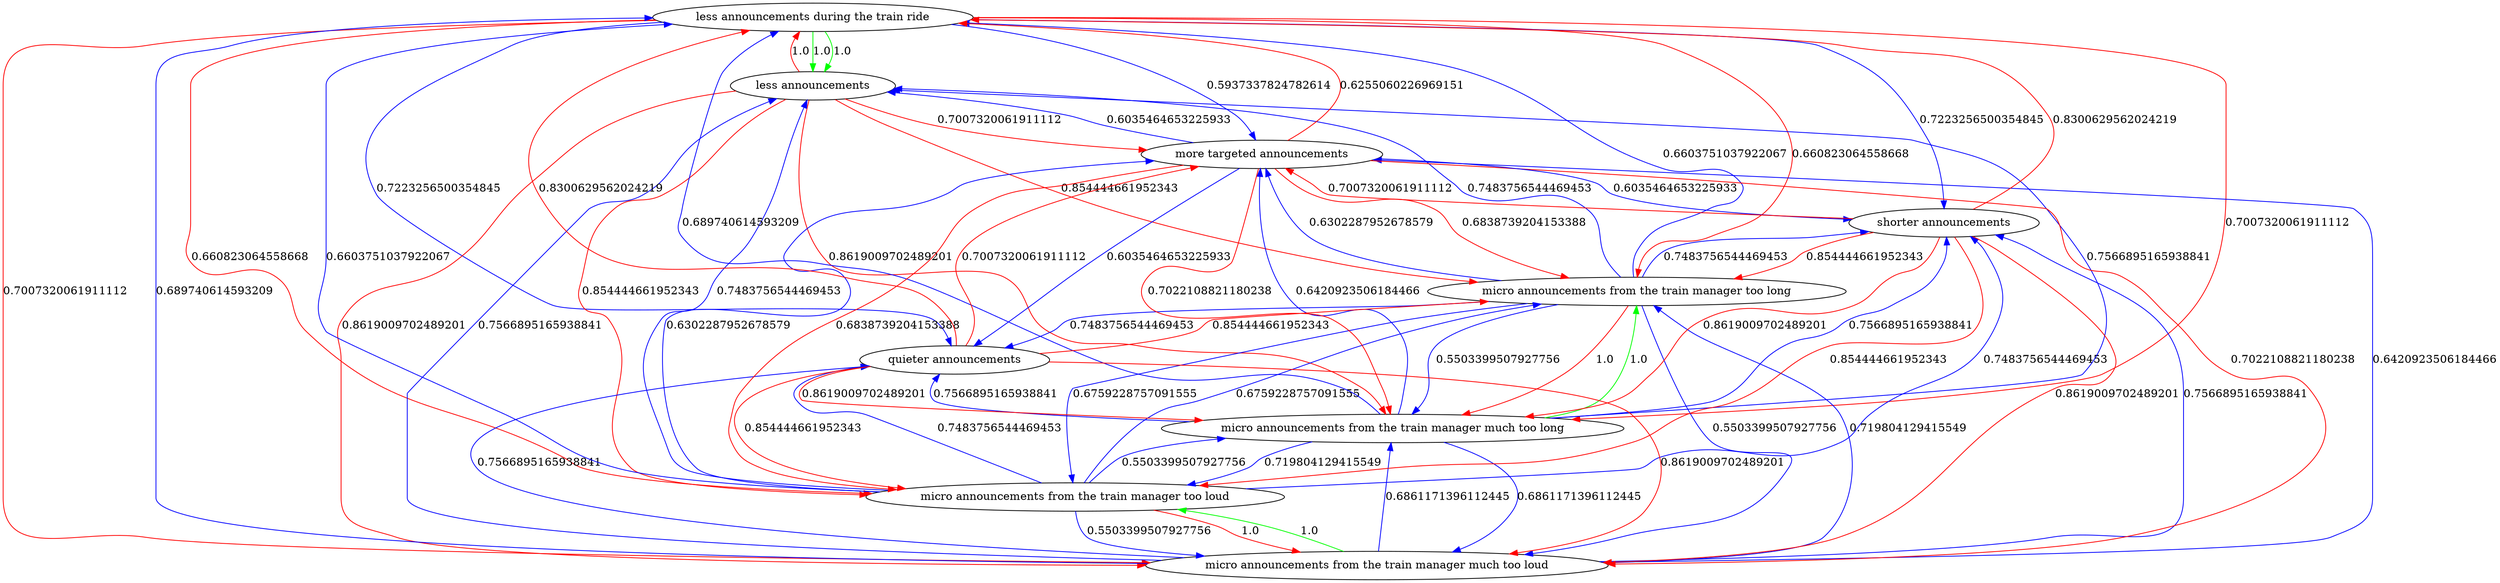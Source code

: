digraph rawGraph {
"less announcements during the train ride";"less announcements";"micro announcements from the train manager much too loud";"micro announcements from the train manager too loud";"micro announcements from the train manager much too long";"micro announcements from the train manager too long";"more targeted announcements";"quieter announcements";"shorter announcements";"less announcements during the train ride" -> "less announcements" [label=1.0] [color=green]
"less announcements during the train ride" -> "less announcements" [label=1.0] [color=green]
"less announcements" -> "less announcements during the train ride" [label=1.0] [color=red]
"micro announcements from the train manager much too loud" -> "micro announcements from the train manager too loud" [label=1.0] [color=green]
"micro announcements from the train manager too loud" -> "micro announcements from the train manager much too loud" [label=1.0] [color=red]
"less announcements during the train ride" -> "micro announcements from the train manager much too loud" [label=0.7007320061911112] [color=red]
"less announcements during the train ride" -> "micro announcements from the train manager too loud" [label=0.660823064558668] [color=red]
"less announcements" -> "micro announcements from the train manager much too loud" [label=0.8619009702489201] [color=red]
"less announcements" -> "micro announcements from the train manager too loud" [label=0.854444661952343] [color=red]
"micro announcements from the train manager much too loud" -> "less announcements during the train ride" [label=0.689740614593209] [color=blue]
"micro announcements from the train manager much too loud" -> "less announcements" [label=0.7566895165938841] [color=blue]
"micro announcements from the train manager too loud" -> "less announcements during the train ride" [label=0.6603751037922067] [color=blue]
"micro announcements from the train manager too loud" -> "less announcements" [label=0.7483756544469453] [color=blue]
"micro announcements from the train manager much too long" -> "micro announcements from the train manager too long" [label=1.0] [color=green]
"micro announcements from the train manager too long" -> "micro announcements from the train manager much too long" [label=1.0] [color=red]
"less announcements during the train ride" -> "micro announcements from the train manager much too long" [label=0.7007320061911112] [color=red]
"less announcements during the train ride" -> "micro announcements from the train manager too long" [label=0.660823064558668] [color=red]
"less announcements" -> "micro announcements from the train manager much too long" [label=0.8619009702489201] [color=red]
"less announcements" -> "micro announcements from the train manager too long" [label=0.854444661952343] [color=red]
"micro announcements from the train manager much too loud" -> "micro announcements from the train manager much too long" [label=0.6861171396112445] [color=blue]
"micro announcements from the train manager much too loud" -> "micro announcements from the train manager too long" [label=0.719804129415549] [color=blue]
"micro announcements from the train manager too loud" -> "micro announcements from the train manager much too long" [label=0.5503399507927756] [color=blue]
"micro announcements from the train manager too loud" -> "micro announcements from the train manager too long" [label=0.6759228757091555] [color=blue]
"micro announcements from the train manager much too long" -> "less announcements during the train ride" [label=0.689740614593209] [color=blue]
"micro announcements from the train manager much too long" -> "less announcements" [label=0.7566895165938841] [color=blue]
"micro announcements from the train manager much too long" -> "micro announcements from the train manager much too loud" [label=0.6861171396112445] [color=blue]
"micro announcements from the train manager much too long" -> "micro announcements from the train manager too loud" [label=0.719804129415549] [color=blue]
"micro announcements from the train manager too long" -> "less announcements during the train ride" [label=0.6603751037922067] [color=blue]
"micro announcements from the train manager too long" -> "less announcements" [label=0.7483756544469453] [color=blue]
"micro announcements from the train manager too long" -> "micro announcements from the train manager much too loud" [label=0.5503399507927756] [color=blue]
"micro announcements from the train manager too long" -> "micro announcements from the train manager too loud" [label=0.6759228757091555] [color=blue]
"less announcements during the train ride" -> "more targeted announcements" [label=0.5937337824782614] [color=blue]
"less announcements" -> "more targeted announcements" [label=0.7007320061911112] [color=red]
"micro announcements from the train manager much too loud" -> "more targeted announcements" [label=0.6420923506184466] [color=blue]
"micro announcements from the train manager too loud" -> "more targeted announcements" [label=0.6302287952678579] [color=blue]
"micro announcements from the train manager much too long" -> "more targeted announcements" [label=0.6420923506184466] [color=blue]
"micro announcements from the train manager too long" -> "more targeted announcements" [label=0.6302287952678579] [color=blue]
"more targeted announcements" -> "less announcements during the train ride" [label=0.6255060226969151] [color=red]
"more targeted announcements" -> "less announcements" [label=0.6035464653225933] [color=blue]
"more targeted announcements" -> "micro announcements from the train manager much too loud" [label=0.7022108821180238] [color=red]
"more targeted announcements" -> "micro announcements from the train manager too loud" [label=0.6838739204153388] [color=red]
"more targeted announcements" -> "micro announcements from the train manager much too long" [label=0.7022108821180238] [color=red]
"more targeted announcements" -> "micro announcements from the train manager too long" [label=0.6838739204153388] [color=red]
"less announcements during the train ride" -> "quieter announcements" [label=0.7223256500354845] [color=blue]
"micro announcements from the train manager much too loud" -> "quieter announcements" [label=0.7566895165938841] [color=blue]
"micro announcements from the train manager too loud" -> "quieter announcements" [label=0.7483756544469453] [color=blue]
"micro announcements from the train manager much too long" -> "quieter announcements" [label=0.7566895165938841] [color=blue]
"micro announcements from the train manager too long" -> "quieter announcements" [label=0.7483756544469453] [color=blue]
"more targeted announcements" -> "quieter announcements" [label=0.6035464653225933] [color=blue]
"quieter announcements" -> "less announcements during the train ride" [label=0.8300629562024219] [color=red]
"quieter announcements" -> "micro announcements from the train manager much too loud" [label=0.8619009702489201] [color=red]
"quieter announcements" -> "micro announcements from the train manager too loud" [label=0.854444661952343] [color=red]
"quieter announcements" -> "micro announcements from the train manager much too long" [label=0.8619009702489201] [color=red]
"quieter announcements" -> "micro announcements from the train manager too long" [label=0.854444661952343] [color=red]
"quieter announcements" -> "more targeted announcements" [label=0.7007320061911112] [color=red]
"less announcements during the train ride" -> "shorter announcements" [label=0.7223256500354845] [color=blue]
"micro announcements from the train manager much too loud" -> "shorter announcements" [label=0.7566895165938841] [color=blue]
"micro announcements from the train manager too loud" -> "shorter announcements" [label=0.7483756544469453] [color=blue]
"micro announcements from the train manager much too long" -> "shorter announcements" [label=0.7566895165938841] [color=blue]
"micro announcements from the train manager too long" -> "shorter announcements" [label=0.7483756544469453] [color=blue]
"more targeted announcements" -> "shorter announcements" [label=0.6035464653225933] [color=blue]
"shorter announcements" -> "less announcements during the train ride" [label=0.8300629562024219] [color=red]
"shorter announcements" -> "micro announcements from the train manager much too loud" [label=0.8619009702489201] [color=red]
"shorter announcements" -> "micro announcements from the train manager too loud" [label=0.854444661952343] [color=red]
"shorter announcements" -> "micro announcements from the train manager much too long" [label=0.8619009702489201] [color=red]
"shorter announcements" -> "micro announcements from the train manager too long" [label=0.854444661952343] [color=red]
"shorter announcements" -> "more targeted announcements" [label=0.7007320061911112] [color=red]
"micro announcements from the train manager too loud" -> "micro announcements from the train manager much too loud" [label=0.5503399507927756] [color=blue]
"micro announcements from the train manager too long" -> "micro announcements from the train manager much too long" [label=0.5503399507927756] [color=blue]
}